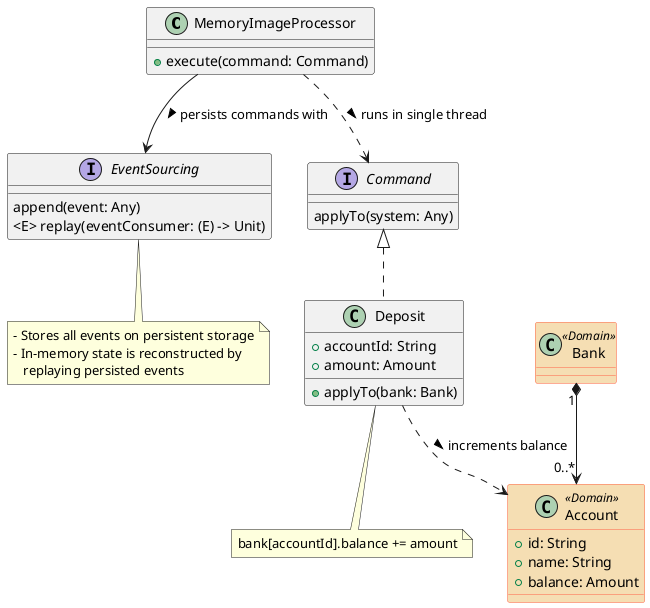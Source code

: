 @startuml
skinparam class {
    BackgroundColor<<Domain>> Wheat
    BorderColor<<Domain>> Tomato
}

class MemoryImageProcessor {
    + execute(command: Command)
}

interface EventSourcing {
    append(event: Any)
    <E> replay(eventConsumer: (E) -> Unit)
}
MemoryImageProcessor --> EventSourcing: persists commands with >
note bottom of EventSourcing
    - Stores all events on persistent storage
    - In-memory state is reconstructed by
       replaying persisted events
end note

interface Command {
    applyTo(system: Any)
}
MemoryImageProcessor ..> Command: runs in single thread >

class Bank <<Domain>> {
}
class Account <<Domain>> {
    + id: String
    + name: String
    + balance: Amount
}
Bank "1" *--> "0..*" Account

class Deposit implements Command {
    + accountId: String
    + amount: Amount
    + applyTo(bank: Bank)
}
Deposit ..> Account: increments balance >
note bottom of Deposit
    bank[accountId].balance += amount
end note

@enduml